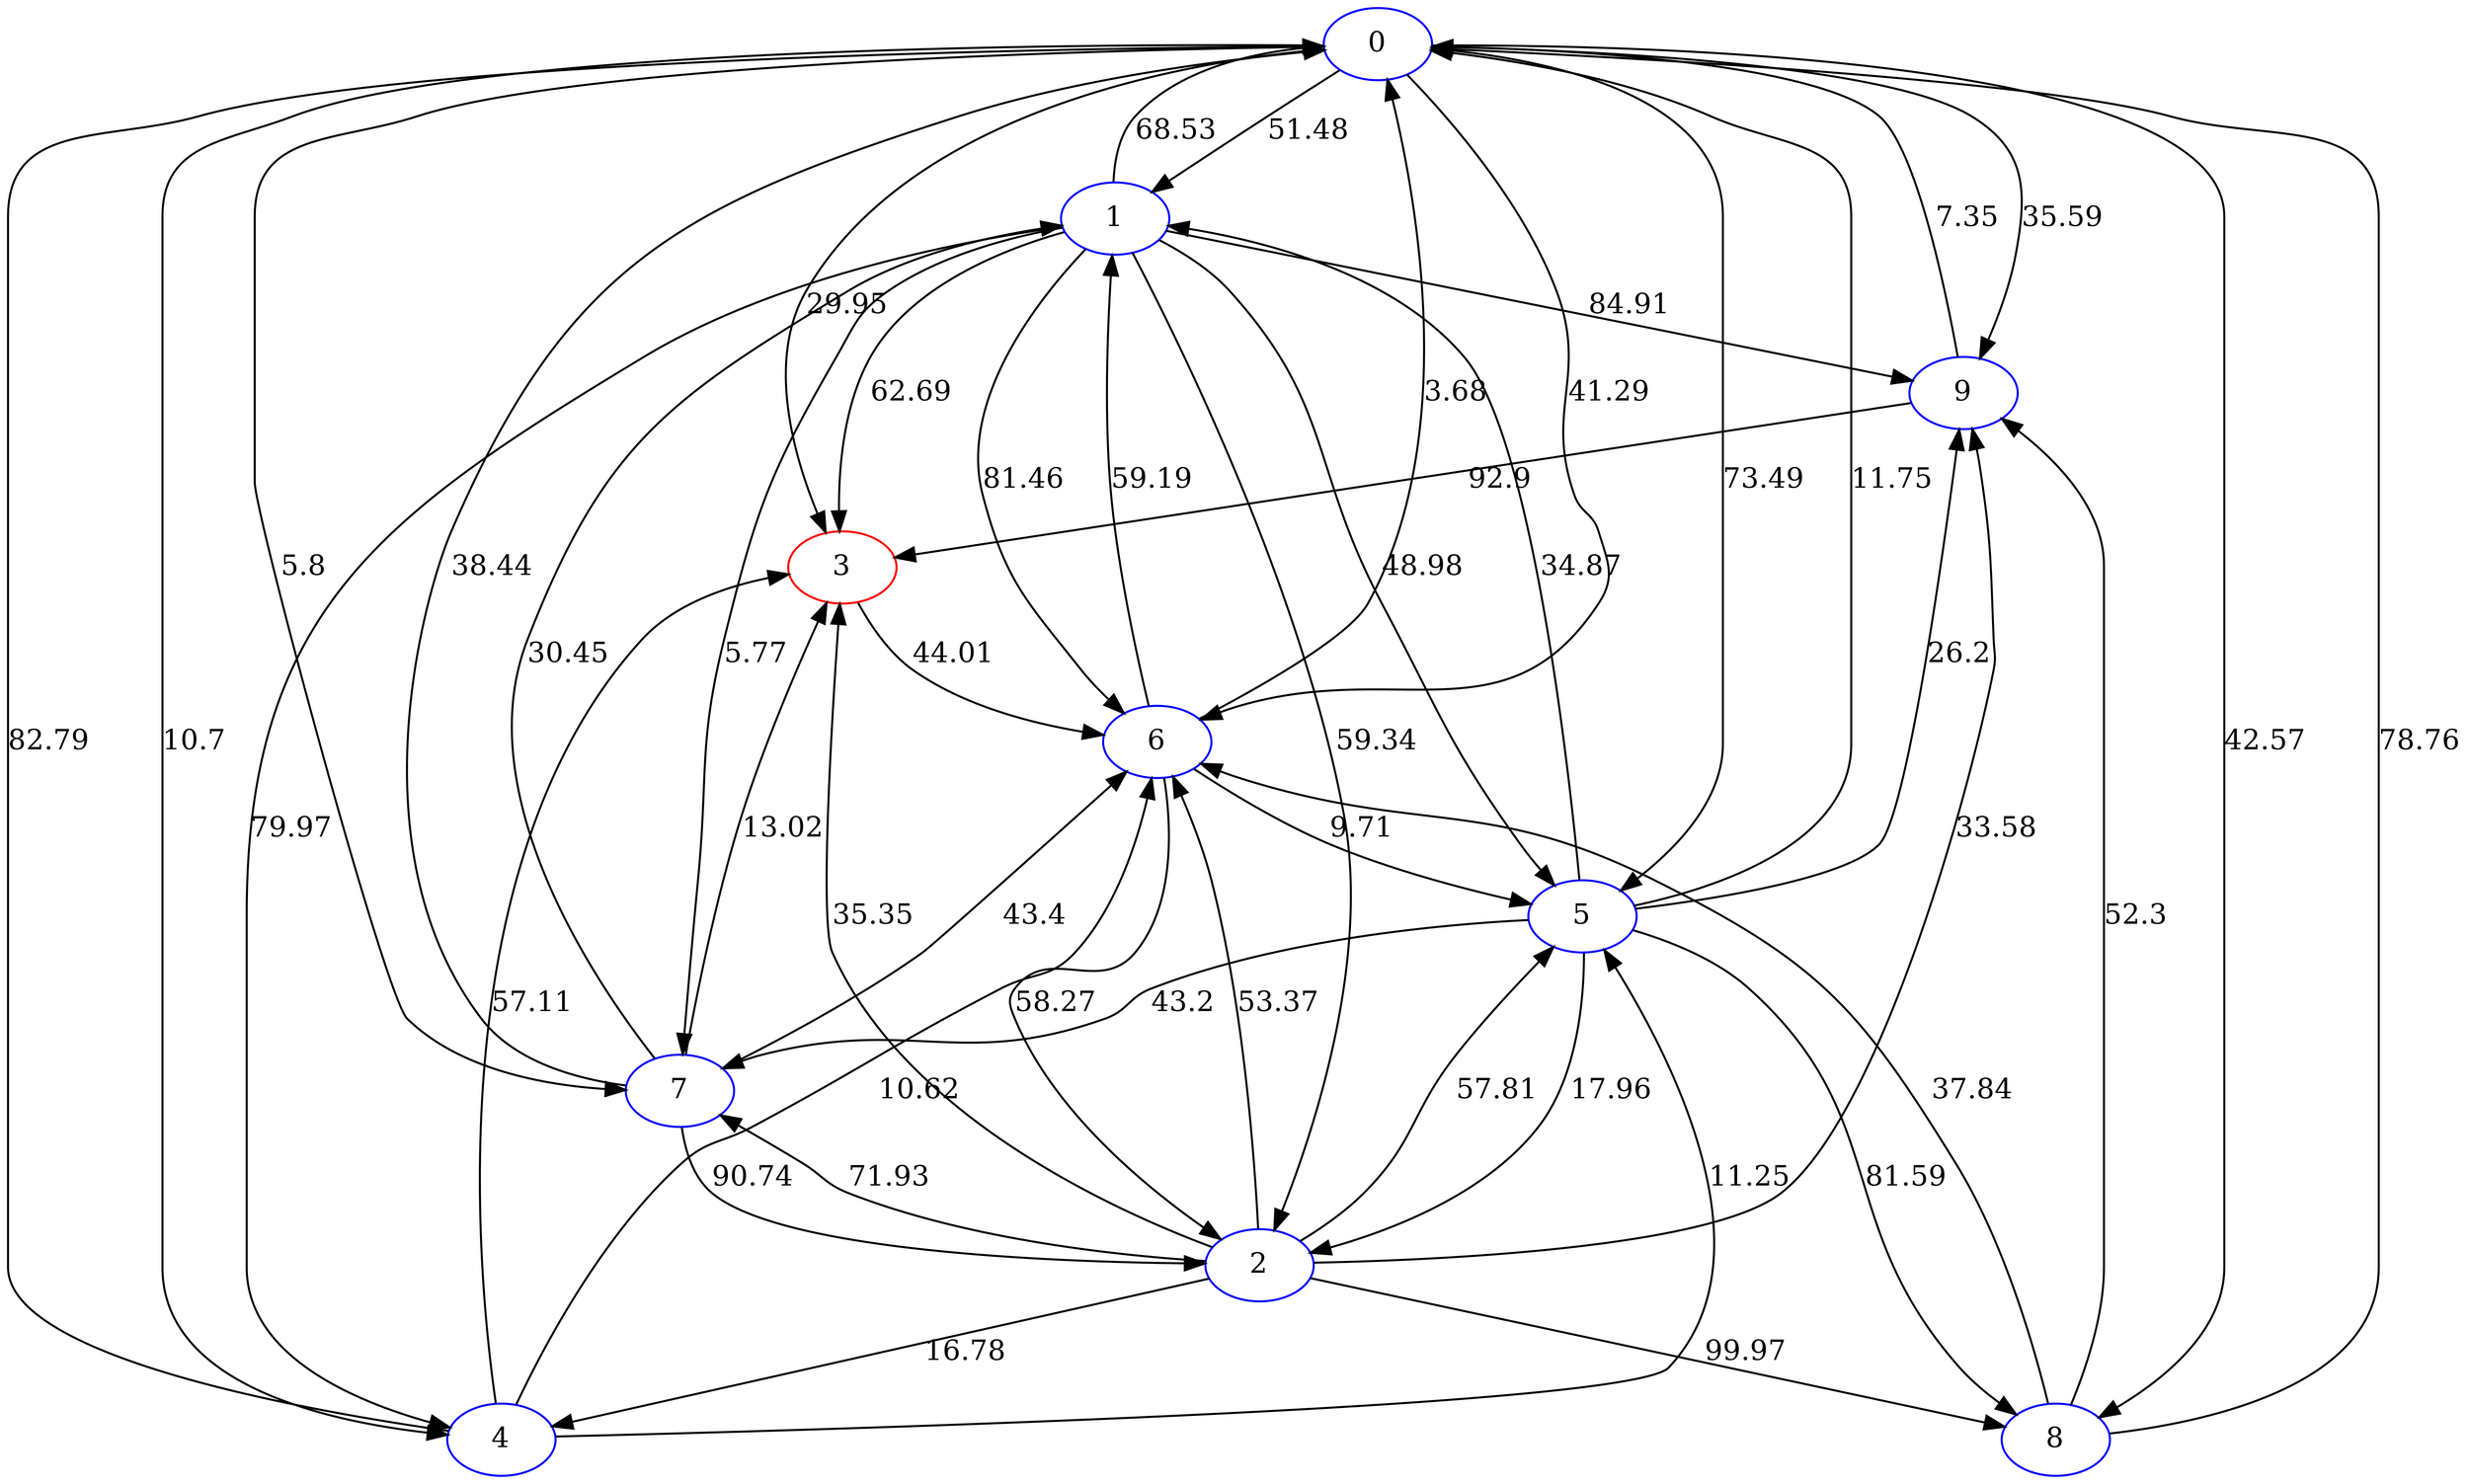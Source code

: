 digraph G {
size = "50, 50!";
ratio = "compress";
    0 [pos="-36.92,94.56!", label="0", color="blue"];
    1 [pos="-43.17,-90.17!", label="1", color="blue"];
    2 [pos="-32.82,53.26!", label="2", color="blue"];
    3 [pos="-49.61,-45!", label="3", color="red"];
    4 [pos="75.44,-25.53!", label="4", color="blue"];
    5 [pos="-40.14,-70.44!", label="5", color="blue"];
    6 [pos="14.55,-33.73!", label="6", color="blue"];
    7 [pos="-56.63,-17.99!", label="7", color="blue"];
    8 [pos="-89.01,-81.54!", label="8", color="blue"];
    9 [pos="-55.37,-45.18!", label="9", color="blue"];
    0 -> 8 [label="42.57"];
    0 -> 6 [label="41.29"];
    0 -> 7 [label="5.8"];
    0 -> 9 [label="35.59"];
    0 -> 5 [label="73.49"];
    0 -> 3 [label="29.95"];
    0 -> 1 [label="51.48"];
    0 -> 4 [label="10.7"];
    1 -> 4 [label="79.97"];
    1 -> 0 [label="68.53"];
    1 -> 3 [label="62.69"];
    1 -> 6 [label="81.46"];
    1 -> 5 [label="48.98"];
    1 -> 9 [label="84.91"];
    1 -> 7 [label="5.77"];
    1 -> 2 [label="59.34"];
    2 -> 6 [label="53.37"];
    2 -> 5 [label="57.81"];
    2 -> 8 [label="99.97"];
    2 -> 3 [label="35.35"];
    2 -> 9 [label="33.58"];
    2 -> 4 [label="16.78"];
    2 -> 7 [label="71.93"];
    3 -> 6 [label="44.01"];
    4 -> 0 [label="82.79"];
    4 -> 5 [label="11.25"];
    4 -> 3 [label="57.11"];
    4 -> 6 [label="10.62"];
    5 -> 2 [label="17.96"];
    5 -> 1 [label="34.87"];
    5 -> 8 [label="81.59"];
    5 -> 9 [label="26.2"];
    5 -> 7 [label="43.2"];
    5 -> 0 [label="11.75"];
    6 -> 2 [label="58.27"];
    6 -> 5 [label="9.71"];
    6 -> 0 [label="3.68"];
    6 -> 1 [label="59.19"];
    7 -> 0 [label="38.44"];
    7 -> 1 [label="30.45"];
    7 -> 2 [label="90.74"];
    7 -> 6 [label="43.4"];
    7 -> 3 [label="13.02"];
    8 -> 0 [label="78.76"];
    8 -> 9 [label="52.3"];
    8 -> 6 [label="37.84"];
    9 -> 3 [label="92.9"];
    9 -> 0 [label="7.35"];
}
